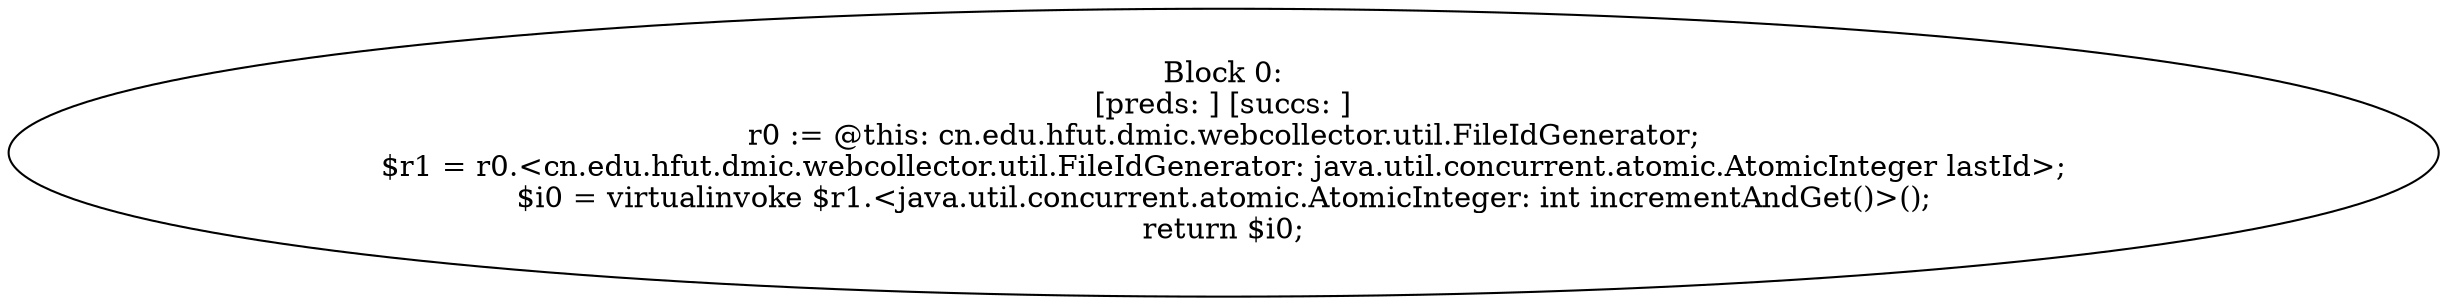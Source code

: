 digraph "unitGraph" {
    "Block 0:
[preds: ] [succs: ]
r0 := @this: cn.edu.hfut.dmic.webcollector.util.FileIdGenerator;
$r1 = r0.<cn.edu.hfut.dmic.webcollector.util.FileIdGenerator: java.util.concurrent.atomic.AtomicInteger lastId>;
$i0 = virtualinvoke $r1.<java.util.concurrent.atomic.AtomicInteger: int incrementAndGet()>();
return $i0;
"
}
